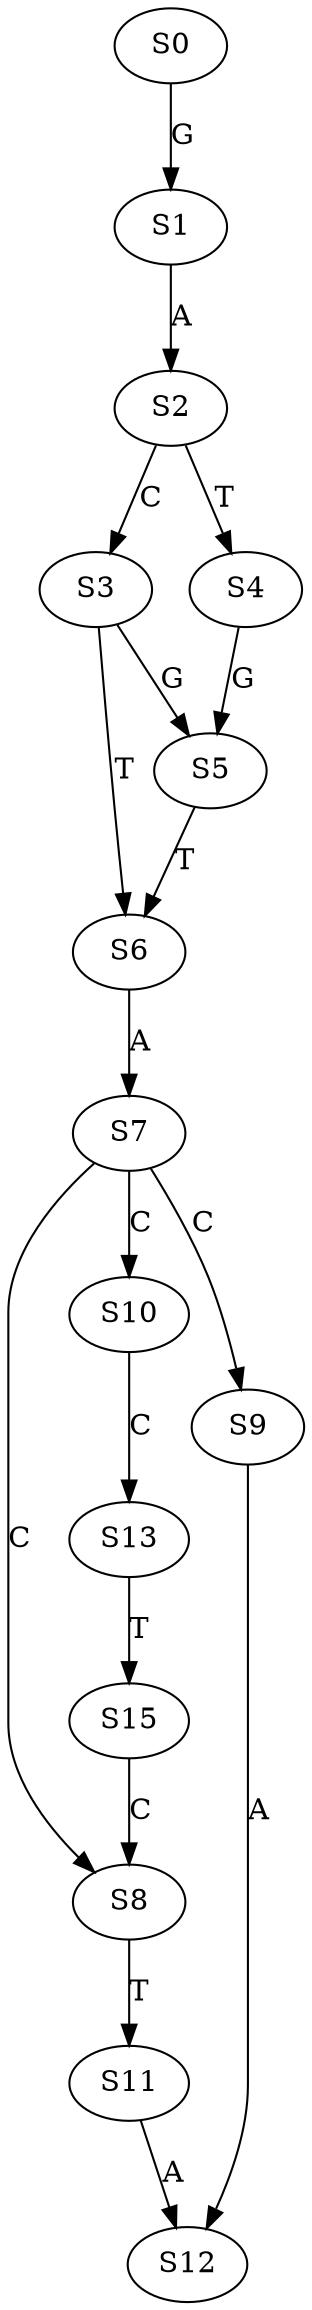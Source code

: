 strict digraph  {
	S0 -> S1 [ label = G ];
	S1 -> S2 [ label = A ];
	S2 -> S3 [ label = C ];
	S2 -> S4 [ label = T ];
	S3 -> S5 [ label = G ];
	S3 -> S6 [ label = T ];
	S4 -> S5 [ label = G ];
	S5 -> S6 [ label = T ];
	S6 -> S7 [ label = A ];
	S7 -> S8 [ label = C ];
	S7 -> S9 [ label = C ];
	S7 -> S10 [ label = C ];
	S8 -> S11 [ label = T ];
	S9 -> S12 [ label = A ];
	S10 -> S13 [ label = C ];
	S11 -> S12 [ label = A ];
	S13 -> S15 [ label = T ];
	S15 -> S8 [ label = C ];
}
